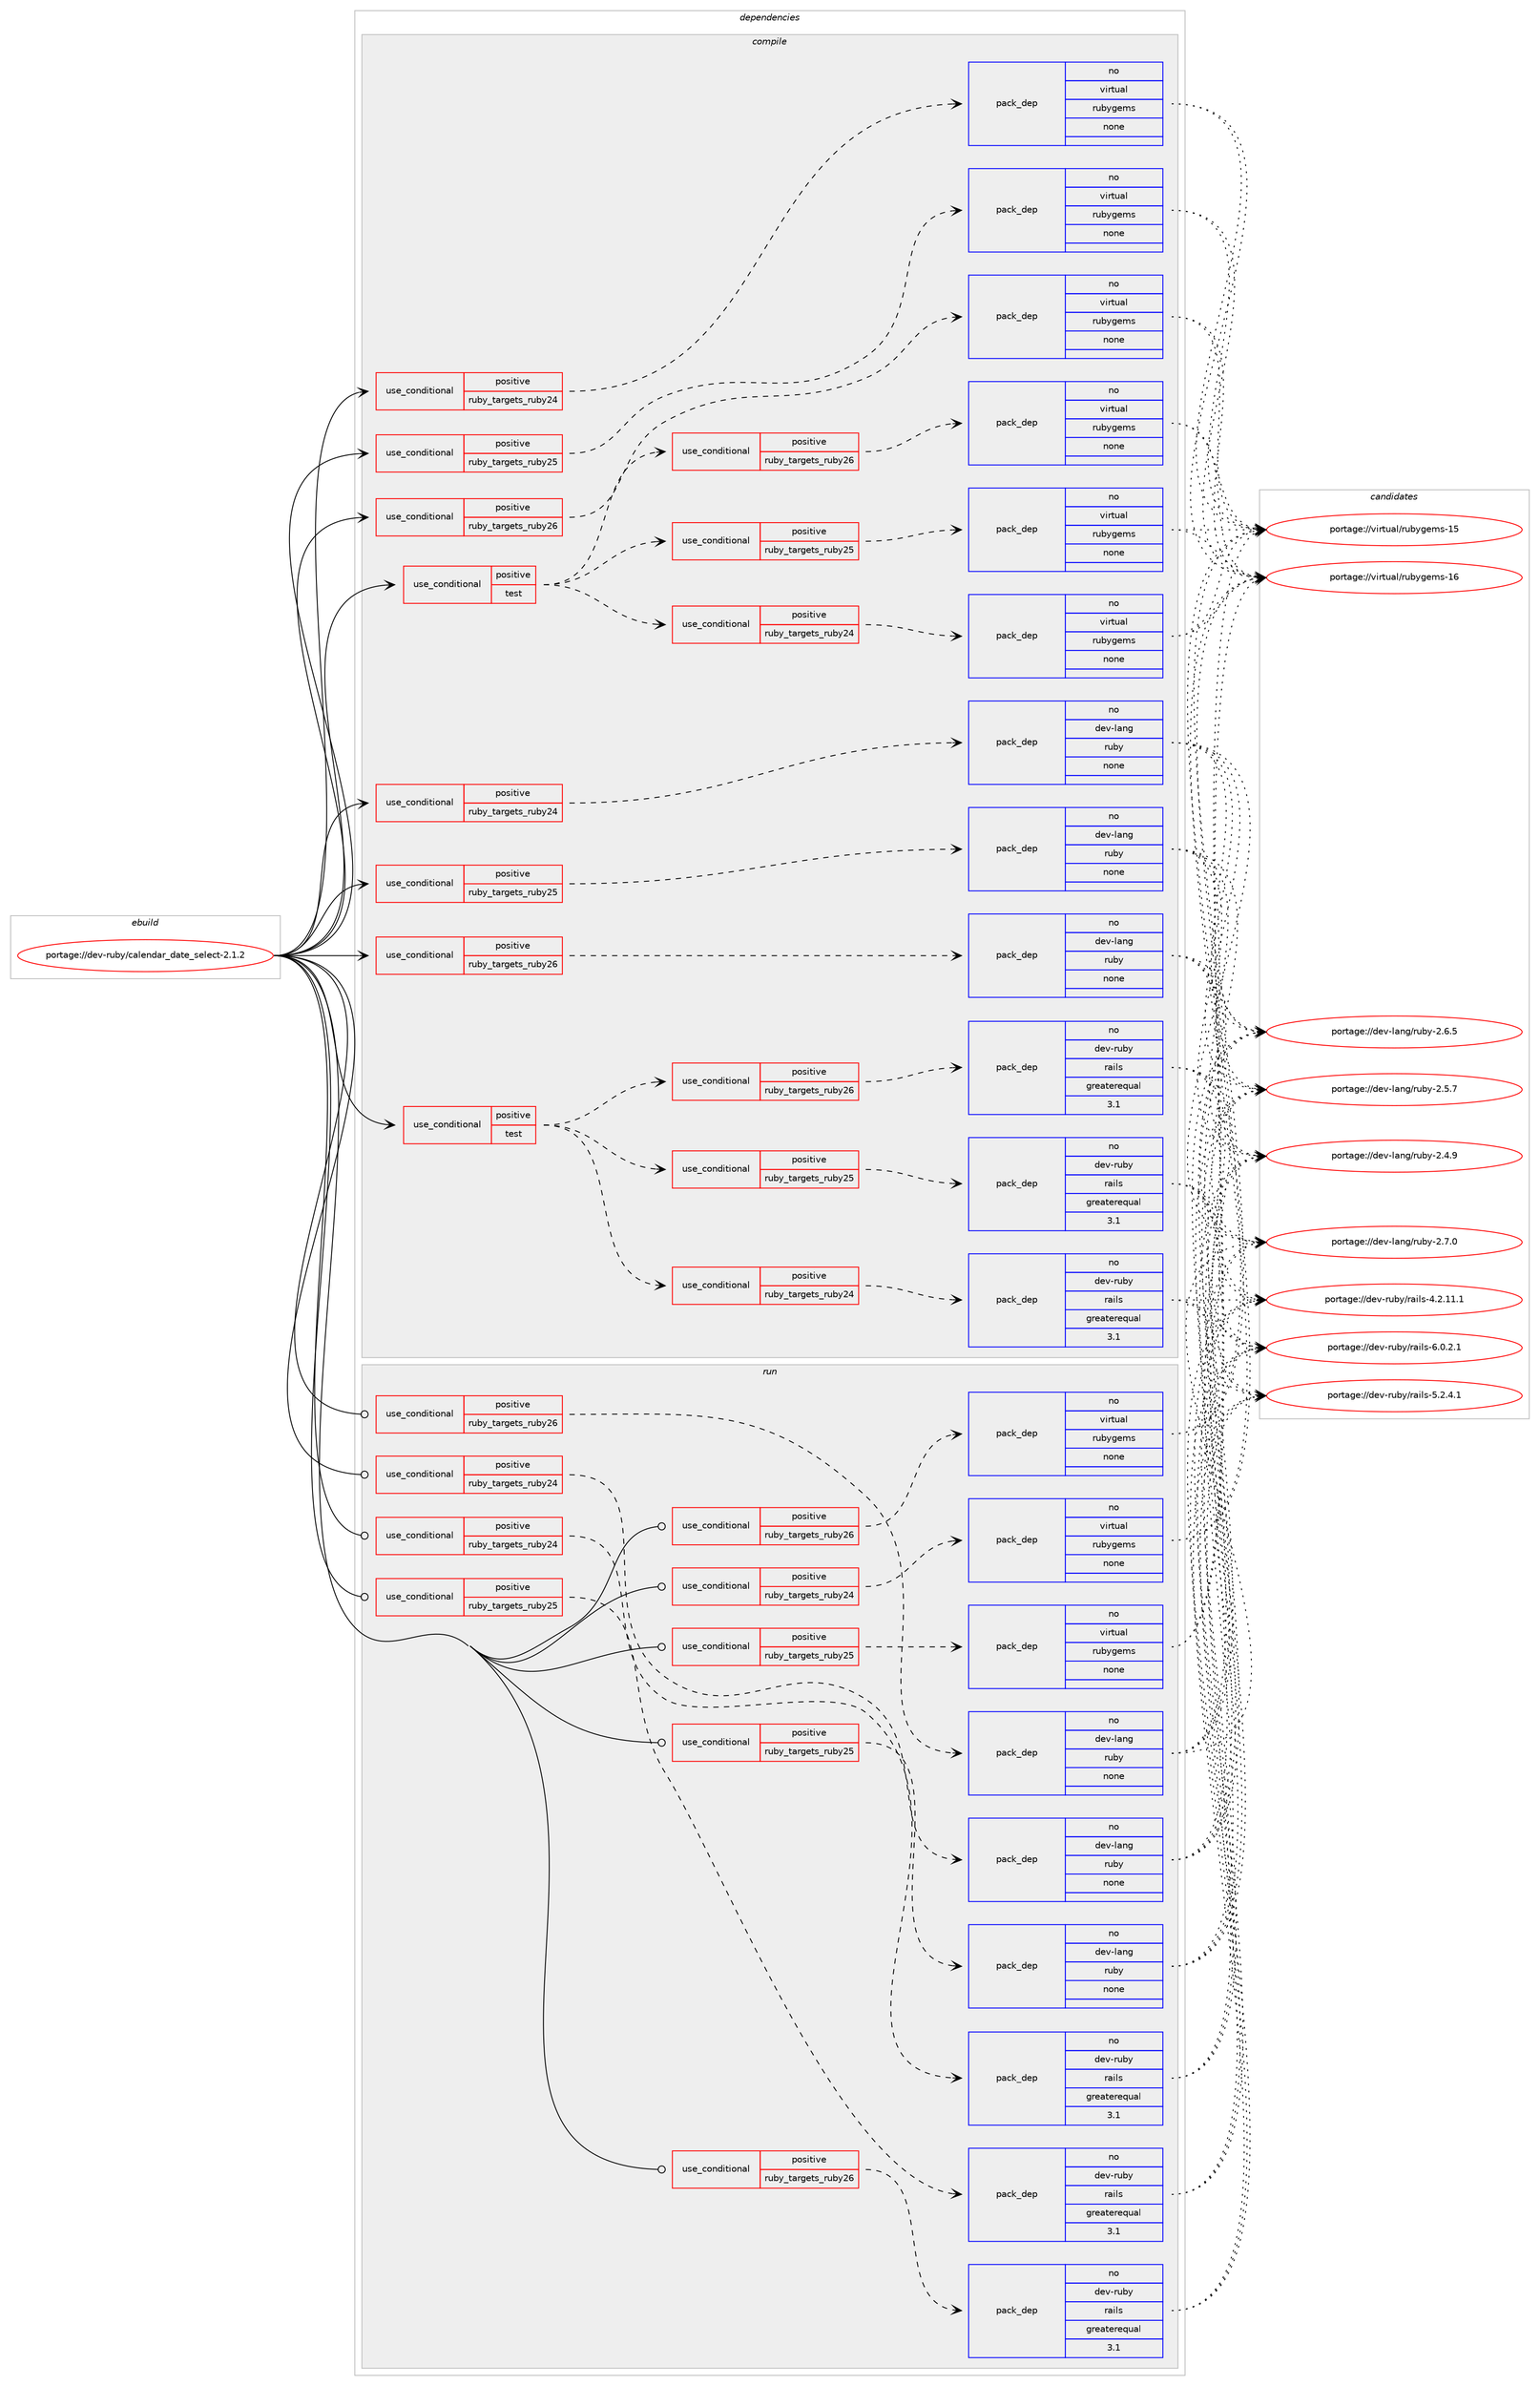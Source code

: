 digraph prolog {

# *************
# Graph options
# *************

newrank=true;
concentrate=true;
compound=true;
graph [rankdir=LR,fontname=Helvetica,fontsize=10,ranksep=1.5];#, ranksep=2.5, nodesep=0.2];
edge  [arrowhead=vee];
node  [fontname=Helvetica,fontsize=10];

# **********
# The ebuild
# **********

subgraph cluster_leftcol {
color=gray;
label=<<i>ebuild</i>>;
id [label="portage://dev-ruby/calendar_date_select-2.1.2", color=red, width=4, href="../dev-ruby/calendar_date_select-2.1.2.svg"];
}

# ****************
# The dependencies
# ****************

subgraph cluster_midcol {
color=gray;
label=<<i>dependencies</i>>;
subgraph cluster_compile {
fillcolor="#eeeeee";
style=filled;
label=<<i>compile</i>>;
subgraph cond91668 {
dependency364644 [label=<<TABLE BORDER="0" CELLBORDER="1" CELLSPACING="0" CELLPADDING="4"><TR><TD ROWSPAN="3" CELLPADDING="10">use_conditional</TD></TR><TR><TD>positive</TD></TR><TR><TD>ruby_targets_ruby24</TD></TR></TABLE>>, shape=none, color=red];
subgraph pack268152 {
dependency364645 [label=<<TABLE BORDER="0" CELLBORDER="1" CELLSPACING="0" CELLPADDING="4" WIDTH="220"><TR><TD ROWSPAN="6" CELLPADDING="30">pack_dep</TD></TR><TR><TD WIDTH="110">no</TD></TR><TR><TD>dev-lang</TD></TR><TR><TD>ruby</TD></TR><TR><TD>none</TD></TR><TR><TD></TD></TR></TABLE>>, shape=none, color=blue];
}
dependency364644:e -> dependency364645:w [weight=20,style="dashed",arrowhead="vee"];
}
id:e -> dependency364644:w [weight=20,style="solid",arrowhead="vee"];
subgraph cond91669 {
dependency364646 [label=<<TABLE BORDER="0" CELLBORDER="1" CELLSPACING="0" CELLPADDING="4"><TR><TD ROWSPAN="3" CELLPADDING="10">use_conditional</TD></TR><TR><TD>positive</TD></TR><TR><TD>ruby_targets_ruby24</TD></TR></TABLE>>, shape=none, color=red];
subgraph pack268153 {
dependency364647 [label=<<TABLE BORDER="0" CELLBORDER="1" CELLSPACING="0" CELLPADDING="4" WIDTH="220"><TR><TD ROWSPAN="6" CELLPADDING="30">pack_dep</TD></TR><TR><TD WIDTH="110">no</TD></TR><TR><TD>virtual</TD></TR><TR><TD>rubygems</TD></TR><TR><TD>none</TD></TR><TR><TD></TD></TR></TABLE>>, shape=none, color=blue];
}
dependency364646:e -> dependency364647:w [weight=20,style="dashed",arrowhead="vee"];
}
id:e -> dependency364646:w [weight=20,style="solid",arrowhead="vee"];
subgraph cond91670 {
dependency364648 [label=<<TABLE BORDER="0" CELLBORDER="1" CELLSPACING="0" CELLPADDING="4"><TR><TD ROWSPAN="3" CELLPADDING="10">use_conditional</TD></TR><TR><TD>positive</TD></TR><TR><TD>ruby_targets_ruby25</TD></TR></TABLE>>, shape=none, color=red];
subgraph pack268154 {
dependency364649 [label=<<TABLE BORDER="0" CELLBORDER="1" CELLSPACING="0" CELLPADDING="4" WIDTH="220"><TR><TD ROWSPAN="6" CELLPADDING="30">pack_dep</TD></TR><TR><TD WIDTH="110">no</TD></TR><TR><TD>dev-lang</TD></TR><TR><TD>ruby</TD></TR><TR><TD>none</TD></TR><TR><TD></TD></TR></TABLE>>, shape=none, color=blue];
}
dependency364648:e -> dependency364649:w [weight=20,style="dashed",arrowhead="vee"];
}
id:e -> dependency364648:w [weight=20,style="solid",arrowhead="vee"];
subgraph cond91671 {
dependency364650 [label=<<TABLE BORDER="0" CELLBORDER="1" CELLSPACING="0" CELLPADDING="4"><TR><TD ROWSPAN="3" CELLPADDING="10">use_conditional</TD></TR><TR><TD>positive</TD></TR><TR><TD>ruby_targets_ruby25</TD></TR></TABLE>>, shape=none, color=red];
subgraph pack268155 {
dependency364651 [label=<<TABLE BORDER="0" CELLBORDER="1" CELLSPACING="0" CELLPADDING="4" WIDTH="220"><TR><TD ROWSPAN="6" CELLPADDING="30">pack_dep</TD></TR><TR><TD WIDTH="110">no</TD></TR><TR><TD>virtual</TD></TR><TR><TD>rubygems</TD></TR><TR><TD>none</TD></TR><TR><TD></TD></TR></TABLE>>, shape=none, color=blue];
}
dependency364650:e -> dependency364651:w [weight=20,style="dashed",arrowhead="vee"];
}
id:e -> dependency364650:w [weight=20,style="solid",arrowhead="vee"];
subgraph cond91672 {
dependency364652 [label=<<TABLE BORDER="0" CELLBORDER="1" CELLSPACING="0" CELLPADDING="4"><TR><TD ROWSPAN="3" CELLPADDING="10">use_conditional</TD></TR><TR><TD>positive</TD></TR><TR><TD>ruby_targets_ruby26</TD></TR></TABLE>>, shape=none, color=red];
subgraph pack268156 {
dependency364653 [label=<<TABLE BORDER="0" CELLBORDER="1" CELLSPACING="0" CELLPADDING="4" WIDTH="220"><TR><TD ROWSPAN="6" CELLPADDING="30">pack_dep</TD></TR><TR><TD WIDTH="110">no</TD></TR><TR><TD>dev-lang</TD></TR><TR><TD>ruby</TD></TR><TR><TD>none</TD></TR><TR><TD></TD></TR></TABLE>>, shape=none, color=blue];
}
dependency364652:e -> dependency364653:w [weight=20,style="dashed",arrowhead="vee"];
}
id:e -> dependency364652:w [weight=20,style="solid",arrowhead="vee"];
subgraph cond91673 {
dependency364654 [label=<<TABLE BORDER="0" CELLBORDER="1" CELLSPACING="0" CELLPADDING="4"><TR><TD ROWSPAN="3" CELLPADDING="10">use_conditional</TD></TR><TR><TD>positive</TD></TR><TR><TD>ruby_targets_ruby26</TD></TR></TABLE>>, shape=none, color=red];
subgraph pack268157 {
dependency364655 [label=<<TABLE BORDER="0" CELLBORDER="1" CELLSPACING="0" CELLPADDING="4" WIDTH="220"><TR><TD ROWSPAN="6" CELLPADDING="30">pack_dep</TD></TR><TR><TD WIDTH="110">no</TD></TR><TR><TD>virtual</TD></TR><TR><TD>rubygems</TD></TR><TR><TD>none</TD></TR><TR><TD></TD></TR></TABLE>>, shape=none, color=blue];
}
dependency364654:e -> dependency364655:w [weight=20,style="dashed",arrowhead="vee"];
}
id:e -> dependency364654:w [weight=20,style="solid",arrowhead="vee"];
subgraph cond91674 {
dependency364656 [label=<<TABLE BORDER="0" CELLBORDER="1" CELLSPACING="0" CELLPADDING="4"><TR><TD ROWSPAN="3" CELLPADDING="10">use_conditional</TD></TR><TR><TD>positive</TD></TR><TR><TD>test</TD></TR></TABLE>>, shape=none, color=red];
subgraph cond91675 {
dependency364657 [label=<<TABLE BORDER="0" CELLBORDER="1" CELLSPACING="0" CELLPADDING="4"><TR><TD ROWSPAN="3" CELLPADDING="10">use_conditional</TD></TR><TR><TD>positive</TD></TR><TR><TD>ruby_targets_ruby24</TD></TR></TABLE>>, shape=none, color=red];
subgraph pack268158 {
dependency364658 [label=<<TABLE BORDER="0" CELLBORDER="1" CELLSPACING="0" CELLPADDING="4" WIDTH="220"><TR><TD ROWSPAN="6" CELLPADDING="30">pack_dep</TD></TR><TR><TD WIDTH="110">no</TD></TR><TR><TD>dev-ruby</TD></TR><TR><TD>rails</TD></TR><TR><TD>greaterequal</TD></TR><TR><TD>3.1</TD></TR></TABLE>>, shape=none, color=blue];
}
dependency364657:e -> dependency364658:w [weight=20,style="dashed",arrowhead="vee"];
}
dependency364656:e -> dependency364657:w [weight=20,style="dashed",arrowhead="vee"];
subgraph cond91676 {
dependency364659 [label=<<TABLE BORDER="0" CELLBORDER="1" CELLSPACING="0" CELLPADDING="4"><TR><TD ROWSPAN="3" CELLPADDING="10">use_conditional</TD></TR><TR><TD>positive</TD></TR><TR><TD>ruby_targets_ruby25</TD></TR></TABLE>>, shape=none, color=red];
subgraph pack268159 {
dependency364660 [label=<<TABLE BORDER="0" CELLBORDER="1" CELLSPACING="0" CELLPADDING="4" WIDTH="220"><TR><TD ROWSPAN="6" CELLPADDING="30">pack_dep</TD></TR><TR><TD WIDTH="110">no</TD></TR><TR><TD>dev-ruby</TD></TR><TR><TD>rails</TD></TR><TR><TD>greaterequal</TD></TR><TR><TD>3.1</TD></TR></TABLE>>, shape=none, color=blue];
}
dependency364659:e -> dependency364660:w [weight=20,style="dashed",arrowhead="vee"];
}
dependency364656:e -> dependency364659:w [weight=20,style="dashed",arrowhead="vee"];
subgraph cond91677 {
dependency364661 [label=<<TABLE BORDER="0" CELLBORDER="1" CELLSPACING="0" CELLPADDING="4"><TR><TD ROWSPAN="3" CELLPADDING="10">use_conditional</TD></TR><TR><TD>positive</TD></TR><TR><TD>ruby_targets_ruby26</TD></TR></TABLE>>, shape=none, color=red];
subgraph pack268160 {
dependency364662 [label=<<TABLE BORDER="0" CELLBORDER="1" CELLSPACING="0" CELLPADDING="4" WIDTH="220"><TR><TD ROWSPAN="6" CELLPADDING="30">pack_dep</TD></TR><TR><TD WIDTH="110">no</TD></TR><TR><TD>dev-ruby</TD></TR><TR><TD>rails</TD></TR><TR><TD>greaterequal</TD></TR><TR><TD>3.1</TD></TR></TABLE>>, shape=none, color=blue];
}
dependency364661:e -> dependency364662:w [weight=20,style="dashed",arrowhead="vee"];
}
dependency364656:e -> dependency364661:w [weight=20,style="dashed",arrowhead="vee"];
}
id:e -> dependency364656:w [weight=20,style="solid",arrowhead="vee"];
subgraph cond91678 {
dependency364663 [label=<<TABLE BORDER="0" CELLBORDER="1" CELLSPACING="0" CELLPADDING="4"><TR><TD ROWSPAN="3" CELLPADDING="10">use_conditional</TD></TR><TR><TD>positive</TD></TR><TR><TD>test</TD></TR></TABLE>>, shape=none, color=red];
subgraph cond91679 {
dependency364664 [label=<<TABLE BORDER="0" CELLBORDER="1" CELLSPACING="0" CELLPADDING="4"><TR><TD ROWSPAN="3" CELLPADDING="10">use_conditional</TD></TR><TR><TD>positive</TD></TR><TR><TD>ruby_targets_ruby24</TD></TR></TABLE>>, shape=none, color=red];
subgraph pack268161 {
dependency364665 [label=<<TABLE BORDER="0" CELLBORDER="1" CELLSPACING="0" CELLPADDING="4" WIDTH="220"><TR><TD ROWSPAN="6" CELLPADDING="30">pack_dep</TD></TR><TR><TD WIDTH="110">no</TD></TR><TR><TD>virtual</TD></TR><TR><TD>rubygems</TD></TR><TR><TD>none</TD></TR><TR><TD></TD></TR></TABLE>>, shape=none, color=blue];
}
dependency364664:e -> dependency364665:w [weight=20,style="dashed",arrowhead="vee"];
}
dependency364663:e -> dependency364664:w [weight=20,style="dashed",arrowhead="vee"];
subgraph cond91680 {
dependency364666 [label=<<TABLE BORDER="0" CELLBORDER="1" CELLSPACING="0" CELLPADDING="4"><TR><TD ROWSPAN="3" CELLPADDING="10">use_conditional</TD></TR><TR><TD>positive</TD></TR><TR><TD>ruby_targets_ruby25</TD></TR></TABLE>>, shape=none, color=red];
subgraph pack268162 {
dependency364667 [label=<<TABLE BORDER="0" CELLBORDER="1" CELLSPACING="0" CELLPADDING="4" WIDTH="220"><TR><TD ROWSPAN="6" CELLPADDING="30">pack_dep</TD></TR><TR><TD WIDTH="110">no</TD></TR><TR><TD>virtual</TD></TR><TR><TD>rubygems</TD></TR><TR><TD>none</TD></TR><TR><TD></TD></TR></TABLE>>, shape=none, color=blue];
}
dependency364666:e -> dependency364667:w [weight=20,style="dashed",arrowhead="vee"];
}
dependency364663:e -> dependency364666:w [weight=20,style="dashed",arrowhead="vee"];
subgraph cond91681 {
dependency364668 [label=<<TABLE BORDER="0" CELLBORDER="1" CELLSPACING="0" CELLPADDING="4"><TR><TD ROWSPAN="3" CELLPADDING="10">use_conditional</TD></TR><TR><TD>positive</TD></TR><TR><TD>ruby_targets_ruby26</TD></TR></TABLE>>, shape=none, color=red];
subgraph pack268163 {
dependency364669 [label=<<TABLE BORDER="0" CELLBORDER="1" CELLSPACING="0" CELLPADDING="4" WIDTH="220"><TR><TD ROWSPAN="6" CELLPADDING="30">pack_dep</TD></TR><TR><TD WIDTH="110">no</TD></TR><TR><TD>virtual</TD></TR><TR><TD>rubygems</TD></TR><TR><TD>none</TD></TR><TR><TD></TD></TR></TABLE>>, shape=none, color=blue];
}
dependency364668:e -> dependency364669:w [weight=20,style="dashed",arrowhead="vee"];
}
dependency364663:e -> dependency364668:w [weight=20,style="dashed",arrowhead="vee"];
}
id:e -> dependency364663:w [weight=20,style="solid",arrowhead="vee"];
}
subgraph cluster_compileandrun {
fillcolor="#eeeeee";
style=filled;
label=<<i>compile and run</i>>;
}
subgraph cluster_run {
fillcolor="#eeeeee";
style=filled;
label=<<i>run</i>>;
subgraph cond91682 {
dependency364670 [label=<<TABLE BORDER="0" CELLBORDER="1" CELLSPACING="0" CELLPADDING="4"><TR><TD ROWSPAN="3" CELLPADDING="10">use_conditional</TD></TR><TR><TD>positive</TD></TR><TR><TD>ruby_targets_ruby24</TD></TR></TABLE>>, shape=none, color=red];
subgraph pack268164 {
dependency364671 [label=<<TABLE BORDER="0" CELLBORDER="1" CELLSPACING="0" CELLPADDING="4" WIDTH="220"><TR><TD ROWSPAN="6" CELLPADDING="30">pack_dep</TD></TR><TR><TD WIDTH="110">no</TD></TR><TR><TD>dev-lang</TD></TR><TR><TD>ruby</TD></TR><TR><TD>none</TD></TR><TR><TD></TD></TR></TABLE>>, shape=none, color=blue];
}
dependency364670:e -> dependency364671:w [weight=20,style="dashed",arrowhead="vee"];
}
id:e -> dependency364670:w [weight=20,style="solid",arrowhead="odot"];
subgraph cond91683 {
dependency364672 [label=<<TABLE BORDER="0" CELLBORDER="1" CELLSPACING="0" CELLPADDING="4"><TR><TD ROWSPAN="3" CELLPADDING="10">use_conditional</TD></TR><TR><TD>positive</TD></TR><TR><TD>ruby_targets_ruby24</TD></TR></TABLE>>, shape=none, color=red];
subgraph pack268165 {
dependency364673 [label=<<TABLE BORDER="0" CELLBORDER="1" CELLSPACING="0" CELLPADDING="4" WIDTH="220"><TR><TD ROWSPAN="6" CELLPADDING="30">pack_dep</TD></TR><TR><TD WIDTH="110">no</TD></TR><TR><TD>dev-ruby</TD></TR><TR><TD>rails</TD></TR><TR><TD>greaterequal</TD></TR><TR><TD>3.1</TD></TR></TABLE>>, shape=none, color=blue];
}
dependency364672:e -> dependency364673:w [weight=20,style="dashed",arrowhead="vee"];
}
id:e -> dependency364672:w [weight=20,style="solid",arrowhead="odot"];
subgraph cond91684 {
dependency364674 [label=<<TABLE BORDER="0" CELLBORDER="1" CELLSPACING="0" CELLPADDING="4"><TR><TD ROWSPAN="3" CELLPADDING="10">use_conditional</TD></TR><TR><TD>positive</TD></TR><TR><TD>ruby_targets_ruby24</TD></TR></TABLE>>, shape=none, color=red];
subgraph pack268166 {
dependency364675 [label=<<TABLE BORDER="0" CELLBORDER="1" CELLSPACING="0" CELLPADDING="4" WIDTH="220"><TR><TD ROWSPAN="6" CELLPADDING="30">pack_dep</TD></TR><TR><TD WIDTH="110">no</TD></TR><TR><TD>virtual</TD></TR><TR><TD>rubygems</TD></TR><TR><TD>none</TD></TR><TR><TD></TD></TR></TABLE>>, shape=none, color=blue];
}
dependency364674:e -> dependency364675:w [weight=20,style="dashed",arrowhead="vee"];
}
id:e -> dependency364674:w [weight=20,style="solid",arrowhead="odot"];
subgraph cond91685 {
dependency364676 [label=<<TABLE BORDER="0" CELLBORDER="1" CELLSPACING="0" CELLPADDING="4"><TR><TD ROWSPAN="3" CELLPADDING="10">use_conditional</TD></TR><TR><TD>positive</TD></TR><TR><TD>ruby_targets_ruby25</TD></TR></TABLE>>, shape=none, color=red];
subgraph pack268167 {
dependency364677 [label=<<TABLE BORDER="0" CELLBORDER="1" CELLSPACING="0" CELLPADDING="4" WIDTH="220"><TR><TD ROWSPAN="6" CELLPADDING="30">pack_dep</TD></TR><TR><TD WIDTH="110">no</TD></TR><TR><TD>dev-lang</TD></TR><TR><TD>ruby</TD></TR><TR><TD>none</TD></TR><TR><TD></TD></TR></TABLE>>, shape=none, color=blue];
}
dependency364676:e -> dependency364677:w [weight=20,style="dashed",arrowhead="vee"];
}
id:e -> dependency364676:w [weight=20,style="solid",arrowhead="odot"];
subgraph cond91686 {
dependency364678 [label=<<TABLE BORDER="0" CELLBORDER="1" CELLSPACING="0" CELLPADDING="4"><TR><TD ROWSPAN="3" CELLPADDING="10">use_conditional</TD></TR><TR><TD>positive</TD></TR><TR><TD>ruby_targets_ruby25</TD></TR></TABLE>>, shape=none, color=red];
subgraph pack268168 {
dependency364679 [label=<<TABLE BORDER="0" CELLBORDER="1" CELLSPACING="0" CELLPADDING="4" WIDTH="220"><TR><TD ROWSPAN="6" CELLPADDING="30">pack_dep</TD></TR><TR><TD WIDTH="110">no</TD></TR><TR><TD>dev-ruby</TD></TR><TR><TD>rails</TD></TR><TR><TD>greaterequal</TD></TR><TR><TD>3.1</TD></TR></TABLE>>, shape=none, color=blue];
}
dependency364678:e -> dependency364679:w [weight=20,style="dashed",arrowhead="vee"];
}
id:e -> dependency364678:w [weight=20,style="solid",arrowhead="odot"];
subgraph cond91687 {
dependency364680 [label=<<TABLE BORDER="0" CELLBORDER="1" CELLSPACING="0" CELLPADDING="4"><TR><TD ROWSPAN="3" CELLPADDING="10">use_conditional</TD></TR><TR><TD>positive</TD></TR><TR><TD>ruby_targets_ruby25</TD></TR></TABLE>>, shape=none, color=red];
subgraph pack268169 {
dependency364681 [label=<<TABLE BORDER="0" CELLBORDER="1" CELLSPACING="0" CELLPADDING="4" WIDTH="220"><TR><TD ROWSPAN="6" CELLPADDING="30">pack_dep</TD></TR><TR><TD WIDTH="110">no</TD></TR><TR><TD>virtual</TD></TR><TR><TD>rubygems</TD></TR><TR><TD>none</TD></TR><TR><TD></TD></TR></TABLE>>, shape=none, color=blue];
}
dependency364680:e -> dependency364681:w [weight=20,style="dashed",arrowhead="vee"];
}
id:e -> dependency364680:w [weight=20,style="solid",arrowhead="odot"];
subgraph cond91688 {
dependency364682 [label=<<TABLE BORDER="0" CELLBORDER="1" CELLSPACING="0" CELLPADDING="4"><TR><TD ROWSPAN="3" CELLPADDING="10">use_conditional</TD></TR><TR><TD>positive</TD></TR><TR><TD>ruby_targets_ruby26</TD></TR></TABLE>>, shape=none, color=red];
subgraph pack268170 {
dependency364683 [label=<<TABLE BORDER="0" CELLBORDER="1" CELLSPACING="0" CELLPADDING="4" WIDTH="220"><TR><TD ROWSPAN="6" CELLPADDING="30">pack_dep</TD></TR><TR><TD WIDTH="110">no</TD></TR><TR><TD>dev-lang</TD></TR><TR><TD>ruby</TD></TR><TR><TD>none</TD></TR><TR><TD></TD></TR></TABLE>>, shape=none, color=blue];
}
dependency364682:e -> dependency364683:w [weight=20,style="dashed",arrowhead="vee"];
}
id:e -> dependency364682:w [weight=20,style="solid",arrowhead="odot"];
subgraph cond91689 {
dependency364684 [label=<<TABLE BORDER="0" CELLBORDER="1" CELLSPACING="0" CELLPADDING="4"><TR><TD ROWSPAN="3" CELLPADDING="10">use_conditional</TD></TR><TR><TD>positive</TD></TR><TR><TD>ruby_targets_ruby26</TD></TR></TABLE>>, shape=none, color=red];
subgraph pack268171 {
dependency364685 [label=<<TABLE BORDER="0" CELLBORDER="1" CELLSPACING="0" CELLPADDING="4" WIDTH="220"><TR><TD ROWSPAN="6" CELLPADDING="30">pack_dep</TD></TR><TR><TD WIDTH="110">no</TD></TR><TR><TD>dev-ruby</TD></TR><TR><TD>rails</TD></TR><TR><TD>greaterequal</TD></TR><TR><TD>3.1</TD></TR></TABLE>>, shape=none, color=blue];
}
dependency364684:e -> dependency364685:w [weight=20,style="dashed",arrowhead="vee"];
}
id:e -> dependency364684:w [weight=20,style="solid",arrowhead="odot"];
subgraph cond91690 {
dependency364686 [label=<<TABLE BORDER="0" CELLBORDER="1" CELLSPACING="0" CELLPADDING="4"><TR><TD ROWSPAN="3" CELLPADDING="10">use_conditional</TD></TR><TR><TD>positive</TD></TR><TR><TD>ruby_targets_ruby26</TD></TR></TABLE>>, shape=none, color=red];
subgraph pack268172 {
dependency364687 [label=<<TABLE BORDER="0" CELLBORDER="1" CELLSPACING="0" CELLPADDING="4" WIDTH="220"><TR><TD ROWSPAN="6" CELLPADDING="30">pack_dep</TD></TR><TR><TD WIDTH="110">no</TD></TR><TR><TD>virtual</TD></TR><TR><TD>rubygems</TD></TR><TR><TD>none</TD></TR><TR><TD></TD></TR></TABLE>>, shape=none, color=blue];
}
dependency364686:e -> dependency364687:w [weight=20,style="dashed",arrowhead="vee"];
}
id:e -> dependency364686:w [weight=20,style="solid",arrowhead="odot"];
}
}

# **************
# The candidates
# **************

subgraph cluster_choices {
rank=same;
color=gray;
label=<<i>candidates</i>>;

subgraph choice268152 {
color=black;
nodesep=1;
choice10010111845108971101034711411798121455046554648 [label="portage://dev-lang/ruby-2.7.0", color=red, width=4,href="../dev-lang/ruby-2.7.0.svg"];
choice10010111845108971101034711411798121455046544653 [label="portage://dev-lang/ruby-2.6.5", color=red, width=4,href="../dev-lang/ruby-2.6.5.svg"];
choice10010111845108971101034711411798121455046534655 [label="portage://dev-lang/ruby-2.5.7", color=red, width=4,href="../dev-lang/ruby-2.5.7.svg"];
choice10010111845108971101034711411798121455046524657 [label="portage://dev-lang/ruby-2.4.9", color=red, width=4,href="../dev-lang/ruby-2.4.9.svg"];
dependency364645:e -> choice10010111845108971101034711411798121455046554648:w [style=dotted,weight="100"];
dependency364645:e -> choice10010111845108971101034711411798121455046544653:w [style=dotted,weight="100"];
dependency364645:e -> choice10010111845108971101034711411798121455046534655:w [style=dotted,weight="100"];
dependency364645:e -> choice10010111845108971101034711411798121455046524657:w [style=dotted,weight="100"];
}
subgraph choice268153 {
color=black;
nodesep=1;
choice118105114116117971084711411798121103101109115454954 [label="portage://virtual/rubygems-16", color=red, width=4,href="../virtual/rubygems-16.svg"];
choice118105114116117971084711411798121103101109115454953 [label="portage://virtual/rubygems-15", color=red, width=4,href="../virtual/rubygems-15.svg"];
dependency364647:e -> choice118105114116117971084711411798121103101109115454954:w [style=dotted,weight="100"];
dependency364647:e -> choice118105114116117971084711411798121103101109115454953:w [style=dotted,weight="100"];
}
subgraph choice268154 {
color=black;
nodesep=1;
choice10010111845108971101034711411798121455046554648 [label="portage://dev-lang/ruby-2.7.0", color=red, width=4,href="../dev-lang/ruby-2.7.0.svg"];
choice10010111845108971101034711411798121455046544653 [label="portage://dev-lang/ruby-2.6.5", color=red, width=4,href="../dev-lang/ruby-2.6.5.svg"];
choice10010111845108971101034711411798121455046534655 [label="portage://dev-lang/ruby-2.5.7", color=red, width=4,href="../dev-lang/ruby-2.5.7.svg"];
choice10010111845108971101034711411798121455046524657 [label="portage://dev-lang/ruby-2.4.9", color=red, width=4,href="../dev-lang/ruby-2.4.9.svg"];
dependency364649:e -> choice10010111845108971101034711411798121455046554648:w [style=dotted,weight="100"];
dependency364649:e -> choice10010111845108971101034711411798121455046544653:w [style=dotted,weight="100"];
dependency364649:e -> choice10010111845108971101034711411798121455046534655:w [style=dotted,weight="100"];
dependency364649:e -> choice10010111845108971101034711411798121455046524657:w [style=dotted,weight="100"];
}
subgraph choice268155 {
color=black;
nodesep=1;
choice118105114116117971084711411798121103101109115454954 [label="portage://virtual/rubygems-16", color=red, width=4,href="../virtual/rubygems-16.svg"];
choice118105114116117971084711411798121103101109115454953 [label="portage://virtual/rubygems-15", color=red, width=4,href="../virtual/rubygems-15.svg"];
dependency364651:e -> choice118105114116117971084711411798121103101109115454954:w [style=dotted,weight="100"];
dependency364651:e -> choice118105114116117971084711411798121103101109115454953:w [style=dotted,weight="100"];
}
subgraph choice268156 {
color=black;
nodesep=1;
choice10010111845108971101034711411798121455046554648 [label="portage://dev-lang/ruby-2.7.0", color=red, width=4,href="../dev-lang/ruby-2.7.0.svg"];
choice10010111845108971101034711411798121455046544653 [label="portage://dev-lang/ruby-2.6.5", color=red, width=4,href="../dev-lang/ruby-2.6.5.svg"];
choice10010111845108971101034711411798121455046534655 [label="portage://dev-lang/ruby-2.5.7", color=red, width=4,href="../dev-lang/ruby-2.5.7.svg"];
choice10010111845108971101034711411798121455046524657 [label="portage://dev-lang/ruby-2.4.9", color=red, width=4,href="../dev-lang/ruby-2.4.9.svg"];
dependency364653:e -> choice10010111845108971101034711411798121455046554648:w [style=dotted,weight="100"];
dependency364653:e -> choice10010111845108971101034711411798121455046544653:w [style=dotted,weight="100"];
dependency364653:e -> choice10010111845108971101034711411798121455046534655:w [style=dotted,weight="100"];
dependency364653:e -> choice10010111845108971101034711411798121455046524657:w [style=dotted,weight="100"];
}
subgraph choice268157 {
color=black;
nodesep=1;
choice118105114116117971084711411798121103101109115454954 [label="portage://virtual/rubygems-16", color=red, width=4,href="../virtual/rubygems-16.svg"];
choice118105114116117971084711411798121103101109115454953 [label="portage://virtual/rubygems-15", color=red, width=4,href="../virtual/rubygems-15.svg"];
dependency364655:e -> choice118105114116117971084711411798121103101109115454954:w [style=dotted,weight="100"];
dependency364655:e -> choice118105114116117971084711411798121103101109115454953:w [style=dotted,weight="100"];
}
subgraph choice268158 {
color=black;
nodesep=1;
choice100101118451141179812147114971051081154554464846504649 [label="portage://dev-ruby/rails-6.0.2.1", color=red, width=4,href="../dev-ruby/rails-6.0.2.1.svg"];
choice100101118451141179812147114971051081154553465046524649 [label="portage://dev-ruby/rails-5.2.4.1", color=red, width=4,href="../dev-ruby/rails-5.2.4.1.svg"];
choice10010111845114117981214711497105108115455246504649494649 [label="portage://dev-ruby/rails-4.2.11.1", color=red, width=4,href="../dev-ruby/rails-4.2.11.1.svg"];
dependency364658:e -> choice100101118451141179812147114971051081154554464846504649:w [style=dotted,weight="100"];
dependency364658:e -> choice100101118451141179812147114971051081154553465046524649:w [style=dotted,weight="100"];
dependency364658:e -> choice10010111845114117981214711497105108115455246504649494649:w [style=dotted,weight="100"];
}
subgraph choice268159 {
color=black;
nodesep=1;
choice100101118451141179812147114971051081154554464846504649 [label="portage://dev-ruby/rails-6.0.2.1", color=red, width=4,href="../dev-ruby/rails-6.0.2.1.svg"];
choice100101118451141179812147114971051081154553465046524649 [label="portage://dev-ruby/rails-5.2.4.1", color=red, width=4,href="../dev-ruby/rails-5.2.4.1.svg"];
choice10010111845114117981214711497105108115455246504649494649 [label="portage://dev-ruby/rails-4.2.11.1", color=red, width=4,href="../dev-ruby/rails-4.2.11.1.svg"];
dependency364660:e -> choice100101118451141179812147114971051081154554464846504649:w [style=dotted,weight="100"];
dependency364660:e -> choice100101118451141179812147114971051081154553465046524649:w [style=dotted,weight="100"];
dependency364660:e -> choice10010111845114117981214711497105108115455246504649494649:w [style=dotted,weight="100"];
}
subgraph choice268160 {
color=black;
nodesep=1;
choice100101118451141179812147114971051081154554464846504649 [label="portage://dev-ruby/rails-6.0.2.1", color=red, width=4,href="../dev-ruby/rails-6.0.2.1.svg"];
choice100101118451141179812147114971051081154553465046524649 [label="portage://dev-ruby/rails-5.2.4.1", color=red, width=4,href="../dev-ruby/rails-5.2.4.1.svg"];
choice10010111845114117981214711497105108115455246504649494649 [label="portage://dev-ruby/rails-4.2.11.1", color=red, width=4,href="../dev-ruby/rails-4.2.11.1.svg"];
dependency364662:e -> choice100101118451141179812147114971051081154554464846504649:w [style=dotted,weight="100"];
dependency364662:e -> choice100101118451141179812147114971051081154553465046524649:w [style=dotted,weight="100"];
dependency364662:e -> choice10010111845114117981214711497105108115455246504649494649:w [style=dotted,weight="100"];
}
subgraph choice268161 {
color=black;
nodesep=1;
choice118105114116117971084711411798121103101109115454954 [label="portage://virtual/rubygems-16", color=red, width=4,href="../virtual/rubygems-16.svg"];
choice118105114116117971084711411798121103101109115454953 [label="portage://virtual/rubygems-15", color=red, width=4,href="../virtual/rubygems-15.svg"];
dependency364665:e -> choice118105114116117971084711411798121103101109115454954:w [style=dotted,weight="100"];
dependency364665:e -> choice118105114116117971084711411798121103101109115454953:w [style=dotted,weight="100"];
}
subgraph choice268162 {
color=black;
nodesep=1;
choice118105114116117971084711411798121103101109115454954 [label="portage://virtual/rubygems-16", color=red, width=4,href="../virtual/rubygems-16.svg"];
choice118105114116117971084711411798121103101109115454953 [label="portage://virtual/rubygems-15", color=red, width=4,href="../virtual/rubygems-15.svg"];
dependency364667:e -> choice118105114116117971084711411798121103101109115454954:w [style=dotted,weight="100"];
dependency364667:e -> choice118105114116117971084711411798121103101109115454953:w [style=dotted,weight="100"];
}
subgraph choice268163 {
color=black;
nodesep=1;
choice118105114116117971084711411798121103101109115454954 [label="portage://virtual/rubygems-16", color=red, width=4,href="../virtual/rubygems-16.svg"];
choice118105114116117971084711411798121103101109115454953 [label="portage://virtual/rubygems-15", color=red, width=4,href="../virtual/rubygems-15.svg"];
dependency364669:e -> choice118105114116117971084711411798121103101109115454954:w [style=dotted,weight="100"];
dependency364669:e -> choice118105114116117971084711411798121103101109115454953:w [style=dotted,weight="100"];
}
subgraph choice268164 {
color=black;
nodesep=1;
choice10010111845108971101034711411798121455046554648 [label="portage://dev-lang/ruby-2.7.0", color=red, width=4,href="../dev-lang/ruby-2.7.0.svg"];
choice10010111845108971101034711411798121455046544653 [label="portage://dev-lang/ruby-2.6.5", color=red, width=4,href="../dev-lang/ruby-2.6.5.svg"];
choice10010111845108971101034711411798121455046534655 [label="portage://dev-lang/ruby-2.5.7", color=red, width=4,href="../dev-lang/ruby-2.5.7.svg"];
choice10010111845108971101034711411798121455046524657 [label="portage://dev-lang/ruby-2.4.9", color=red, width=4,href="../dev-lang/ruby-2.4.9.svg"];
dependency364671:e -> choice10010111845108971101034711411798121455046554648:w [style=dotted,weight="100"];
dependency364671:e -> choice10010111845108971101034711411798121455046544653:w [style=dotted,weight="100"];
dependency364671:e -> choice10010111845108971101034711411798121455046534655:w [style=dotted,weight="100"];
dependency364671:e -> choice10010111845108971101034711411798121455046524657:w [style=dotted,weight="100"];
}
subgraph choice268165 {
color=black;
nodesep=1;
choice100101118451141179812147114971051081154554464846504649 [label="portage://dev-ruby/rails-6.0.2.1", color=red, width=4,href="../dev-ruby/rails-6.0.2.1.svg"];
choice100101118451141179812147114971051081154553465046524649 [label="portage://dev-ruby/rails-5.2.4.1", color=red, width=4,href="../dev-ruby/rails-5.2.4.1.svg"];
choice10010111845114117981214711497105108115455246504649494649 [label="portage://dev-ruby/rails-4.2.11.1", color=red, width=4,href="../dev-ruby/rails-4.2.11.1.svg"];
dependency364673:e -> choice100101118451141179812147114971051081154554464846504649:w [style=dotted,weight="100"];
dependency364673:e -> choice100101118451141179812147114971051081154553465046524649:w [style=dotted,weight="100"];
dependency364673:e -> choice10010111845114117981214711497105108115455246504649494649:w [style=dotted,weight="100"];
}
subgraph choice268166 {
color=black;
nodesep=1;
choice118105114116117971084711411798121103101109115454954 [label="portage://virtual/rubygems-16", color=red, width=4,href="../virtual/rubygems-16.svg"];
choice118105114116117971084711411798121103101109115454953 [label="portage://virtual/rubygems-15", color=red, width=4,href="../virtual/rubygems-15.svg"];
dependency364675:e -> choice118105114116117971084711411798121103101109115454954:w [style=dotted,weight="100"];
dependency364675:e -> choice118105114116117971084711411798121103101109115454953:w [style=dotted,weight="100"];
}
subgraph choice268167 {
color=black;
nodesep=1;
choice10010111845108971101034711411798121455046554648 [label="portage://dev-lang/ruby-2.7.0", color=red, width=4,href="../dev-lang/ruby-2.7.0.svg"];
choice10010111845108971101034711411798121455046544653 [label="portage://dev-lang/ruby-2.6.5", color=red, width=4,href="../dev-lang/ruby-2.6.5.svg"];
choice10010111845108971101034711411798121455046534655 [label="portage://dev-lang/ruby-2.5.7", color=red, width=4,href="../dev-lang/ruby-2.5.7.svg"];
choice10010111845108971101034711411798121455046524657 [label="portage://dev-lang/ruby-2.4.9", color=red, width=4,href="../dev-lang/ruby-2.4.9.svg"];
dependency364677:e -> choice10010111845108971101034711411798121455046554648:w [style=dotted,weight="100"];
dependency364677:e -> choice10010111845108971101034711411798121455046544653:w [style=dotted,weight="100"];
dependency364677:e -> choice10010111845108971101034711411798121455046534655:w [style=dotted,weight="100"];
dependency364677:e -> choice10010111845108971101034711411798121455046524657:w [style=dotted,weight="100"];
}
subgraph choice268168 {
color=black;
nodesep=1;
choice100101118451141179812147114971051081154554464846504649 [label="portage://dev-ruby/rails-6.0.2.1", color=red, width=4,href="../dev-ruby/rails-6.0.2.1.svg"];
choice100101118451141179812147114971051081154553465046524649 [label="portage://dev-ruby/rails-5.2.4.1", color=red, width=4,href="../dev-ruby/rails-5.2.4.1.svg"];
choice10010111845114117981214711497105108115455246504649494649 [label="portage://dev-ruby/rails-4.2.11.1", color=red, width=4,href="../dev-ruby/rails-4.2.11.1.svg"];
dependency364679:e -> choice100101118451141179812147114971051081154554464846504649:w [style=dotted,weight="100"];
dependency364679:e -> choice100101118451141179812147114971051081154553465046524649:w [style=dotted,weight="100"];
dependency364679:e -> choice10010111845114117981214711497105108115455246504649494649:w [style=dotted,weight="100"];
}
subgraph choice268169 {
color=black;
nodesep=1;
choice118105114116117971084711411798121103101109115454954 [label="portage://virtual/rubygems-16", color=red, width=4,href="../virtual/rubygems-16.svg"];
choice118105114116117971084711411798121103101109115454953 [label="portage://virtual/rubygems-15", color=red, width=4,href="../virtual/rubygems-15.svg"];
dependency364681:e -> choice118105114116117971084711411798121103101109115454954:w [style=dotted,weight="100"];
dependency364681:e -> choice118105114116117971084711411798121103101109115454953:w [style=dotted,weight="100"];
}
subgraph choice268170 {
color=black;
nodesep=1;
choice10010111845108971101034711411798121455046554648 [label="portage://dev-lang/ruby-2.7.0", color=red, width=4,href="../dev-lang/ruby-2.7.0.svg"];
choice10010111845108971101034711411798121455046544653 [label="portage://dev-lang/ruby-2.6.5", color=red, width=4,href="../dev-lang/ruby-2.6.5.svg"];
choice10010111845108971101034711411798121455046534655 [label="portage://dev-lang/ruby-2.5.7", color=red, width=4,href="../dev-lang/ruby-2.5.7.svg"];
choice10010111845108971101034711411798121455046524657 [label="portage://dev-lang/ruby-2.4.9", color=red, width=4,href="../dev-lang/ruby-2.4.9.svg"];
dependency364683:e -> choice10010111845108971101034711411798121455046554648:w [style=dotted,weight="100"];
dependency364683:e -> choice10010111845108971101034711411798121455046544653:w [style=dotted,weight="100"];
dependency364683:e -> choice10010111845108971101034711411798121455046534655:w [style=dotted,weight="100"];
dependency364683:e -> choice10010111845108971101034711411798121455046524657:w [style=dotted,weight="100"];
}
subgraph choice268171 {
color=black;
nodesep=1;
choice100101118451141179812147114971051081154554464846504649 [label="portage://dev-ruby/rails-6.0.2.1", color=red, width=4,href="../dev-ruby/rails-6.0.2.1.svg"];
choice100101118451141179812147114971051081154553465046524649 [label="portage://dev-ruby/rails-5.2.4.1", color=red, width=4,href="../dev-ruby/rails-5.2.4.1.svg"];
choice10010111845114117981214711497105108115455246504649494649 [label="portage://dev-ruby/rails-4.2.11.1", color=red, width=4,href="../dev-ruby/rails-4.2.11.1.svg"];
dependency364685:e -> choice100101118451141179812147114971051081154554464846504649:w [style=dotted,weight="100"];
dependency364685:e -> choice100101118451141179812147114971051081154553465046524649:w [style=dotted,weight="100"];
dependency364685:e -> choice10010111845114117981214711497105108115455246504649494649:w [style=dotted,weight="100"];
}
subgraph choice268172 {
color=black;
nodesep=1;
choice118105114116117971084711411798121103101109115454954 [label="portage://virtual/rubygems-16", color=red, width=4,href="../virtual/rubygems-16.svg"];
choice118105114116117971084711411798121103101109115454953 [label="portage://virtual/rubygems-15", color=red, width=4,href="../virtual/rubygems-15.svg"];
dependency364687:e -> choice118105114116117971084711411798121103101109115454954:w [style=dotted,weight="100"];
dependency364687:e -> choice118105114116117971084711411798121103101109115454953:w [style=dotted,weight="100"];
}
}

}
